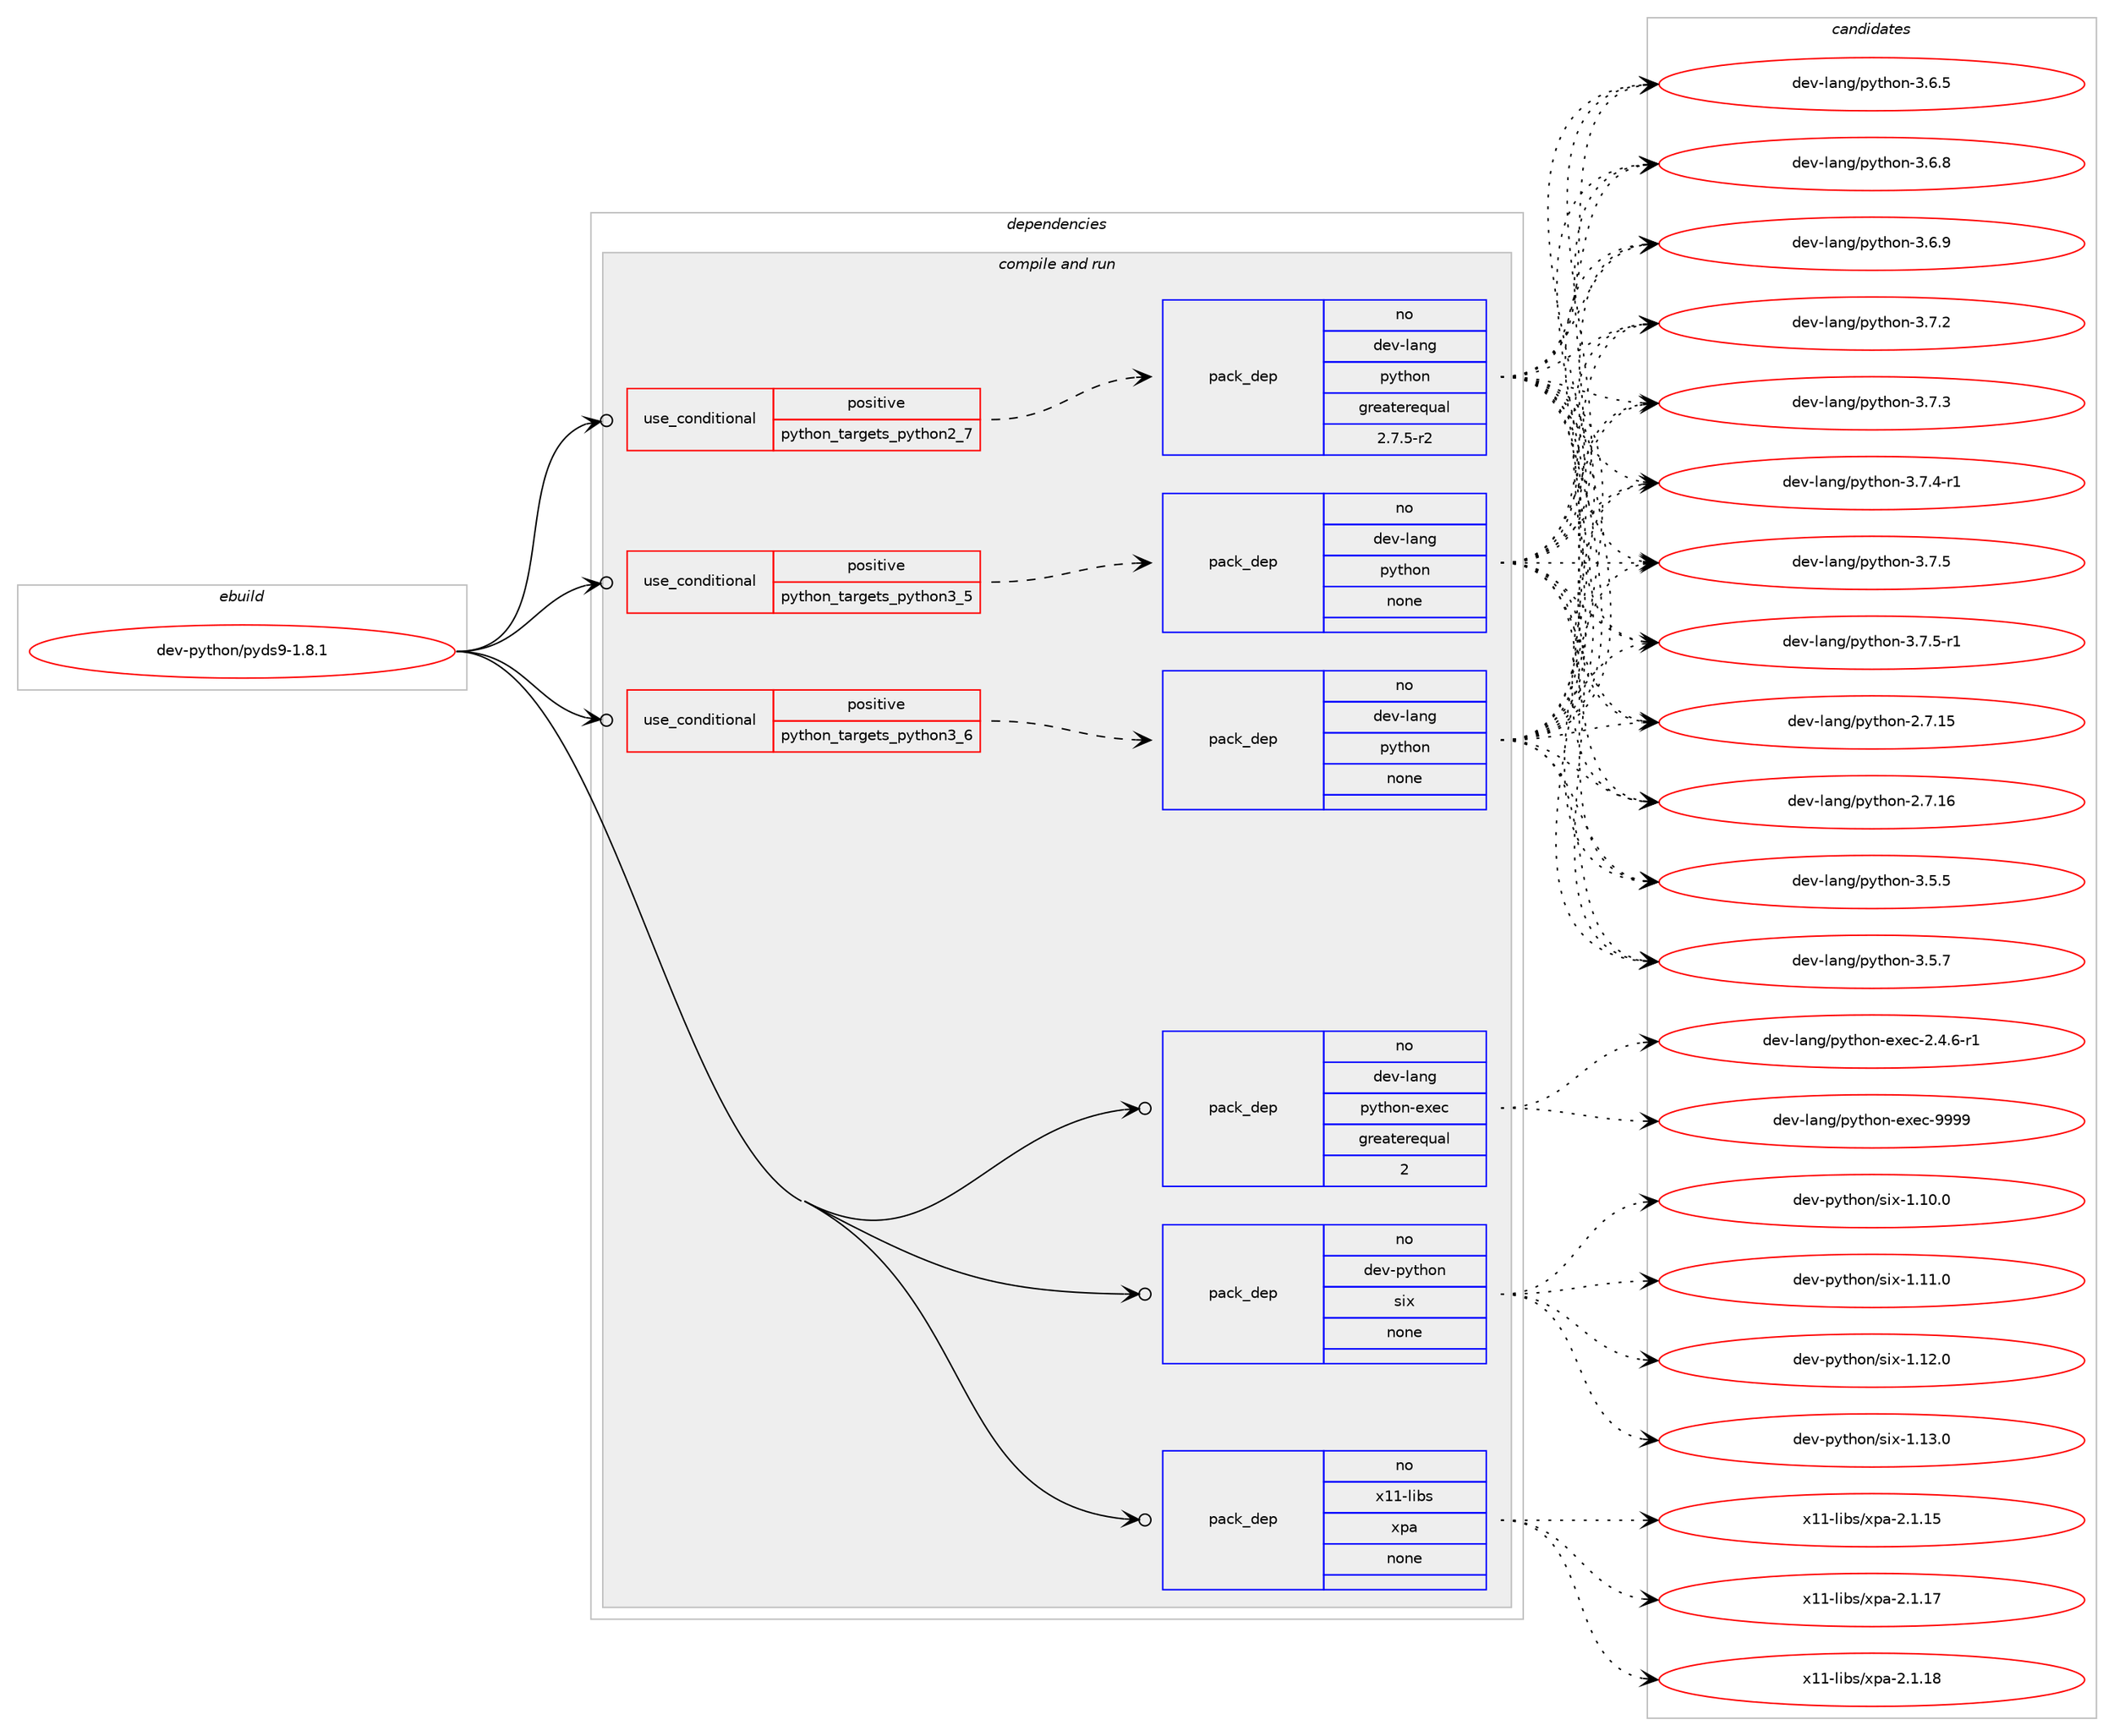 digraph prolog {

# *************
# Graph options
# *************

newrank=true;
concentrate=true;
compound=true;
graph [rankdir=LR,fontname=Helvetica,fontsize=10,ranksep=1.5];#, ranksep=2.5, nodesep=0.2];
edge  [arrowhead=vee];
node  [fontname=Helvetica,fontsize=10];

# **********
# The ebuild
# **********

subgraph cluster_leftcol {
color=gray;
rank=same;
label=<<i>ebuild</i>>;
id [label="dev-python/pyds9-1.8.1", color=red, width=4, href="../dev-python/pyds9-1.8.1.svg"];
}

# ****************
# The dependencies
# ****************

subgraph cluster_midcol {
color=gray;
label=<<i>dependencies</i>>;
subgraph cluster_compile {
fillcolor="#eeeeee";
style=filled;
label=<<i>compile</i>>;
}
subgraph cluster_compileandrun {
fillcolor="#eeeeee";
style=filled;
label=<<i>compile and run</i>>;
subgraph cond145714 {
dependency625403 [label=<<TABLE BORDER="0" CELLBORDER="1" CELLSPACING="0" CELLPADDING="4"><TR><TD ROWSPAN="3" CELLPADDING="10">use_conditional</TD></TR><TR><TD>positive</TD></TR><TR><TD>python_targets_python2_7</TD></TR></TABLE>>, shape=none, color=red];
subgraph pack467845 {
dependency625404 [label=<<TABLE BORDER="0" CELLBORDER="1" CELLSPACING="0" CELLPADDING="4" WIDTH="220"><TR><TD ROWSPAN="6" CELLPADDING="30">pack_dep</TD></TR><TR><TD WIDTH="110">no</TD></TR><TR><TD>dev-lang</TD></TR><TR><TD>python</TD></TR><TR><TD>greaterequal</TD></TR><TR><TD>2.7.5-r2</TD></TR></TABLE>>, shape=none, color=blue];
}
dependency625403:e -> dependency625404:w [weight=20,style="dashed",arrowhead="vee"];
}
id:e -> dependency625403:w [weight=20,style="solid",arrowhead="odotvee"];
subgraph cond145715 {
dependency625405 [label=<<TABLE BORDER="0" CELLBORDER="1" CELLSPACING="0" CELLPADDING="4"><TR><TD ROWSPAN="3" CELLPADDING="10">use_conditional</TD></TR><TR><TD>positive</TD></TR><TR><TD>python_targets_python3_5</TD></TR></TABLE>>, shape=none, color=red];
subgraph pack467846 {
dependency625406 [label=<<TABLE BORDER="0" CELLBORDER="1" CELLSPACING="0" CELLPADDING="4" WIDTH="220"><TR><TD ROWSPAN="6" CELLPADDING="30">pack_dep</TD></TR><TR><TD WIDTH="110">no</TD></TR><TR><TD>dev-lang</TD></TR><TR><TD>python</TD></TR><TR><TD>none</TD></TR><TR><TD></TD></TR></TABLE>>, shape=none, color=blue];
}
dependency625405:e -> dependency625406:w [weight=20,style="dashed",arrowhead="vee"];
}
id:e -> dependency625405:w [weight=20,style="solid",arrowhead="odotvee"];
subgraph cond145716 {
dependency625407 [label=<<TABLE BORDER="0" CELLBORDER="1" CELLSPACING="0" CELLPADDING="4"><TR><TD ROWSPAN="3" CELLPADDING="10">use_conditional</TD></TR><TR><TD>positive</TD></TR><TR><TD>python_targets_python3_6</TD></TR></TABLE>>, shape=none, color=red];
subgraph pack467847 {
dependency625408 [label=<<TABLE BORDER="0" CELLBORDER="1" CELLSPACING="0" CELLPADDING="4" WIDTH="220"><TR><TD ROWSPAN="6" CELLPADDING="30">pack_dep</TD></TR><TR><TD WIDTH="110">no</TD></TR><TR><TD>dev-lang</TD></TR><TR><TD>python</TD></TR><TR><TD>none</TD></TR><TR><TD></TD></TR></TABLE>>, shape=none, color=blue];
}
dependency625407:e -> dependency625408:w [weight=20,style="dashed",arrowhead="vee"];
}
id:e -> dependency625407:w [weight=20,style="solid",arrowhead="odotvee"];
subgraph pack467848 {
dependency625409 [label=<<TABLE BORDER="0" CELLBORDER="1" CELLSPACING="0" CELLPADDING="4" WIDTH="220"><TR><TD ROWSPAN="6" CELLPADDING="30">pack_dep</TD></TR><TR><TD WIDTH="110">no</TD></TR><TR><TD>dev-lang</TD></TR><TR><TD>python-exec</TD></TR><TR><TD>greaterequal</TD></TR><TR><TD>2</TD></TR></TABLE>>, shape=none, color=blue];
}
id:e -> dependency625409:w [weight=20,style="solid",arrowhead="odotvee"];
subgraph pack467849 {
dependency625410 [label=<<TABLE BORDER="0" CELLBORDER="1" CELLSPACING="0" CELLPADDING="4" WIDTH="220"><TR><TD ROWSPAN="6" CELLPADDING="30">pack_dep</TD></TR><TR><TD WIDTH="110">no</TD></TR><TR><TD>dev-python</TD></TR><TR><TD>six</TD></TR><TR><TD>none</TD></TR><TR><TD></TD></TR></TABLE>>, shape=none, color=blue];
}
id:e -> dependency625410:w [weight=20,style="solid",arrowhead="odotvee"];
subgraph pack467850 {
dependency625411 [label=<<TABLE BORDER="0" CELLBORDER="1" CELLSPACING="0" CELLPADDING="4" WIDTH="220"><TR><TD ROWSPAN="6" CELLPADDING="30">pack_dep</TD></TR><TR><TD WIDTH="110">no</TD></TR><TR><TD>x11-libs</TD></TR><TR><TD>xpa</TD></TR><TR><TD>none</TD></TR><TR><TD></TD></TR></TABLE>>, shape=none, color=blue];
}
id:e -> dependency625411:w [weight=20,style="solid",arrowhead="odotvee"];
}
subgraph cluster_run {
fillcolor="#eeeeee";
style=filled;
label=<<i>run</i>>;
}
}

# **************
# The candidates
# **************

subgraph cluster_choices {
rank=same;
color=gray;
label=<<i>candidates</i>>;

subgraph choice467845 {
color=black;
nodesep=1;
choice10010111845108971101034711212111610411111045504655464953 [label="dev-lang/python-2.7.15", color=red, width=4,href="../dev-lang/python-2.7.15.svg"];
choice10010111845108971101034711212111610411111045504655464954 [label="dev-lang/python-2.7.16", color=red, width=4,href="../dev-lang/python-2.7.16.svg"];
choice100101118451089711010347112121116104111110455146534653 [label="dev-lang/python-3.5.5", color=red, width=4,href="../dev-lang/python-3.5.5.svg"];
choice100101118451089711010347112121116104111110455146534655 [label="dev-lang/python-3.5.7", color=red, width=4,href="../dev-lang/python-3.5.7.svg"];
choice100101118451089711010347112121116104111110455146544653 [label="dev-lang/python-3.6.5", color=red, width=4,href="../dev-lang/python-3.6.5.svg"];
choice100101118451089711010347112121116104111110455146544656 [label="dev-lang/python-3.6.8", color=red, width=4,href="../dev-lang/python-3.6.8.svg"];
choice100101118451089711010347112121116104111110455146544657 [label="dev-lang/python-3.6.9", color=red, width=4,href="../dev-lang/python-3.6.9.svg"];
choice100101118451089711010347112121116104111110455146554650 [label="dev-lang/python-3.7.2", color=red, width=4,href="../dev-lang/python-3.7.2.svg"];
choice100101118451089711010347112121116104111110455146554651 [label="dev-lang/python-3.7.3", color=red, width=4,href="../dev-lang/python-3.7.3.svg"];
choice1001011184510897110103471121211161041111104551465546524511449 [label="dev-lang/python-3.7.4-r1", color=red, width=4,href="../dev-lang/python-3.7.4-r1.svg"];
choice100101118451089711010347112121116104111110455146554653 [label="dev-lang/python-3.7.5", color=red, width=4,href="../dev-lang/python-3.7.5.svg"];
choice1001011184510897110103471121211161041111104551465546534511449 [label="dev-lang/python-3.7.5-r1", color=red, width=4,href="../dev-lang/python-3.7.5-r1.svg"];
dependency625404:e -> choice10010111845108971101034711212111610411111045504655464953:w [style=dotted,weight="100"];
dependency625404:e -> choice10010111845108971101034711212111610411111045504655464954:w [style=dotted,weight="100"];
dependency625404:e -> choice100101118451089711010347112121116104111110455146534653:w [style=dotted,weight="100"];
dependency625404:e -> choice100101118451089711010347112121116104111110455146534655:w [style=dotted,weight="100"];
dependency625404:e -> choice100101118451089711010347112121116104111110455146544653:w [style=dotted,weight="100"];
dependency625404:e -> choice100101118451089711010347112121116104111110455146544656:w [style=dotted,weight="100"];
dependency625404:e -> choice100101118451089711010347112121116104111110455146544657:w [style=dotted,weight="100"];
dependency625404:e -> choice100101118451089711010347112121116104111110455146554650:w [style=dotted,weight="100"];
dependency625404:e -> choice100101118451089711010347112121116104111110455146554651:w [style=dotted,weight="100"];
dependency625404:e -> choice1001011184510897110103471121211161041111104551465546524511449:w [style=dotted,weight="100"];
dependency625404:e -> choice100101118451089711010347112121116104111110455146554653:w [style=dotted,weight="100"];
dependency625404:e -> choice1001011184510897110103471121211161041111104551465546534511449:w [style=dotted,weight="100"];
}
subgraph choice467846 {
color=black;
nodesep=1;
choice10010111845108971101034711212111610411111045504655464953 [label="dev-lang/python-2.7.15", color=red, width=4,href="../dev-lang/python-2.7.15.svg"];
choice10010111845108971101034711212111610411111045504655464954 [label="dev-lang/python-2.7.16", color=red, width=4,href="../dev-lang/python-2.7.16.svg"];
choice100101118451089711010347112121116104111110455146534653 [label="dev-lang/python-3.5.5", color=red, width=4,href="../dev-lang/python-3.5.5.svg"];
choice100101118451089711010347112121116104111110455146534655 [label="dev-lang/python-3.5.7", color=red, width=4,href="../dev-lang/python-3.5.7.svg"];
choice100101118451089711010347112121116104111110455146544653 [label="dev-lang/python-3.6.5", color=red, width=4,href="../dev-lang/python-3.6.5.svg"];
choice100101118451089711010347112121116104111110455146544656 [label="dev-lang/python-3.6.8", color=red, width=4,href="../dev-lang/python-3.6.8.svg"];
choice100101118451089711010347112121116104111110455146544657 [label="dev-lang/python-3.6.9", color=red, width=4,href="../dev-lang/python-3.6.9.svg"];
choice100101118451089711010347112121116104111110455146554650 [label="dev-lang/python-3.7.2", color=red, width=4,href="../dev-lang/python-3.7.2.svg"];
choice100101118451089711010347112121116104111110455146554651 [label="dev-lang/python-3.7.3", color=red, width=4,href="../dev-lang/python-3.7.3.svg"];
choice1001011184510897110103471121211161041111104551465546524511449 [label="dev-lang/python-3.7.4-r1", color=red, width=4,href="../dev-lang/python-3.7.4-r1.svg"];
choice100101118451089711010347112121116104111110455146554653 [label="dev-lang/python-3.7.5", color=red, width=4,href="../dev-lang/python-3.7.5.svg"];
choice1001011184510897110103471121211161041111104551465546534511449 [label="dev-lang/python-3.7.5-r1", color=red, width=4,href="../dev-lang/python-3.7.5-r1.svg"];
dependency625406:e -> choice10010111845108971101034711212111610411111045504655464953:w [style=dotted,weight="100"];
dependency625406:e -> choice10010111845108971101034711212111610411111045504655464954:w [style=dotted,weight="100"];
dependency625406:e -> choice100101118451089711010347112121116104111110455146534653:w [style=dotted,weight="100"];
dependency625406:e -> choice100101118451089711010347112121116104111110455146534655:w [style=dotted,weight="100"];
dependency625406:e -> choice100101118451089711010347112121116104111110455146544653:w [style=dotted,weight="100"];
dependency625406:e -> choice100101118451089711010347112121116104111110455146544656:w [style=dotted,weight="100"];
dependency625406:e -> choice100101118451089711010347112121116104111110455146544657:w [style=dotted,weight="100"];
dependency625406:e -> choice100101118451089711010347112121116104111110455146554650:w [style=dotted,weight="100"];
dependency625406:e -> choice100101118451089711010347112121116104111110455146554651:w [style=dotted,weight="100"];
dependency625406:e -> choice1001011184510897110103471121211161041111104551465546524511449:w [style=dotted,weight="100"];
dependency625406:e -> choice100101118451089711010347112121116104111110455146554653:w [style=dotted,weight="100"];
dependency625406:e -> choice1001011184510897110103471121211161041111104551465546534511449:w [style=dotted,weight="100"];
}
subgraph choice467847 {
color=black;
nodesep=1;
choice10010111845108971101034711212111610411111045504655464953 [label="dev-lang/python-2.7.15", color=red, width=4,href="../dev-lang/python-2.7.15.svg"];
choice10010111845108971101034711212111610411111045504655464954 [label="dev-lang/python-2.7.16", color=red, width=4,href="../dev-lang/python-2.7.16.svg"];
choice100101118451089711010347112121116104111110455146534653 [label="dev-lang/python-3.5.5", color=red, width=4,href="../dev-lang/python-3.5.5.svg"];
choice100101118451089711010347112121116104111110455146534655 [label="dev-lang/python-3.5.7", color=red, width=4,href="../dev-lang/python-3.5.7.svg"];
choice100101118451089711010347112121116104111110455146544653 [label="dev-lang/python-3.6.5", color=red, width=4,href="../dev-lang/python-3.6.5.svg"];
choice100101118451089711010347112121116104111110455146544656 [label="dev-lang/python-3.6.8", color=red, width=4,href="../dev-lang/python-3.6.8.svg"];
choice100101118451089711010347112121116104111110455146544657 [label="dev-lang/python-3.6.9", color=red, width=4,href="../dev-lang/python-3.6.9.svg"];
choice100101118451089711010347112121116104111110455146554650 [label="dev-lang/python-3.7.2", color=red, width=4,href="../dev-lang/python-3.7.2.svg"];
choice100101118451089711010347112121116104111110455146554651 [label="dev-lang/python-3.7.3", color=red, width=4,href="../dev-lang/python-3.7.3.svg"];
choice1001011184510897110103471121211161041111104551465546524511449 [label="dev-lang/python-3.7.4-r1", color=red, width=4,href="../dev-lang/python-3.7.4-r1.svg"];
choice100101118451089711010347112121116104111110455146554653 [label="dev-lang/python-3.7.5", color=red, width=4,href="../dev-lang/python-3.7.5.svg"];
choice1001011184510897110103471121211161041111104551465546534511449 [label="dev-lang/python-3.7.5-r1", color=red, width=4,href="../dev-lang/python-3.7.5-r1.svg"];
dependency625408:e -> choice10010111845108971101034711212111610411111045504655464953:w [style=dotted,weight="100"];
dependency625408:e -> choice10010111845108971101034711212111610411111045504655464954:w [style=dotted,weight="100"];
dependency625408:e -> choice100101118451089711010347112121116104111110455146534653:w [style=dotted,weight="100"];
dependency625408:e -> choice100101118451089711010347112121116104111110455146534655:w [style=dotted,weight="100"];
dependency625408:e -> choice100101118451089711010347112121116104111110455146544653:w [style=dotted,weight="100"];
dependency625408:e -> choice100101118451089711010347112121116104111110455146544656:w [style=dotted,weight="100"];
dependency625408:e -> choice100101118451089711010347112121116104111110455146544657:w [style=dotted,weight="100"];
dependency625408:e -> choice100101118451089711010347112121116104111110455146554650:w [style=dotted,weight="100"];
dependency625408:e -> choice100101118451089711010347112121116104111110455146554651:w [style=dotted,weight="100"];
dependency625408:e -> choice1001011184510897110103471121211161041111104551465546524511449:w [style=dotted,weight="100"];
dependency625408:e -> choice100101118451089711010347112121116104111110455146554653:w [style=dotted,weight="100"];
dependency625408:e -> choice1001011184510897110103471121211161041111104551465546534511449:w [style=dotted,weight="100"];
}
subgraph choice467848 {
color=black;
nodesep=1;
choice10010111845108971101034711212111610411111045101120101994550465246544511449 [label="dev-lang/python-exec-2.4.6-r1", color=red, width=4,href="../dev-lang/python-exec-2.4.6-r1.svg"];
choice10010111845108971101034711212111610411111045101120101994557575757 [label="dev-lang/python-exec-9999", color=red, width=4,href="../dev-lang/python-exec-9999.svg"];
dependency625409:e -> choice10010111845108971101034711212111610411111045101120101994550465246544511449:w [style=dotted,weight="100"];
dependency625409:e -> choice10010111845108971101034711212111610411111045101120101994557575757:w [style=dotted,weight="100"];
}
subgraph choice467849 {
color=black;
nodesep=1;
choice100101118451121211161041111104711510512045494649484648 [label="dev-python/six-1.10.0", color=red, width=4,href="../dev-python/six-1.10.0.svg"];
choice100101118451121211161041111104711510512045494649494648 [label="dev-python/six-1.11.0", color=red, width=4,href="../dev-python/six-1.11.0.svg"];
choice100101118451121211161041111104711510512045494649504648 [label="dev-python/six-1.12.0", color=red, width=4,href="../dev-python/six-1.12.0.svg"];
choice100101118451121211161041111104711510512045494649514648 [label="dev-python/six-1.13.0", color=red, width=4,href="../dev-python/six-1.13.0.svg"];
dependency625410:e -> choice100101118451121211161041111104711510512045494649484648:w [style=dotted,weight="100"];
dependency625410:e -> choice100101118451121211161041111104711510512045494649494648:w [style=dotted,weight="100"];
dependency625410:e -> choice100101118451121211161041111104711510512045494649504648:w [style=dotted,weight="100"];
dependency625410:e -> choice100101118451121211161041111104711510512045494649514648:w [style=dotted,weight="100"];
}
subgraph choice467850 {
color=black;
nodesep=1;
choice12049494510810598115471201129745504649464953 [label="x11-libs/xpa-2.1.15", color=red, width=4,href="../x11-libs/xpa-2.1.15.svg"];
choice12049494510810598115471201129745504649464955 [label="x11-libs/xpa-2.1.17", color=red, width=4,href="../x11-libs/xpa-2.1.17.svg"];
choice12049494510810598115471201129745504649464956 [label="x11-libs/xpa-2.1.18", color=red, width=4,href="../x11-libs/xpa-2.1.18.svg"];
dependency625411:e -> choice12049494510810598115471201129745504649464953:w [style=dotted,weight="100"];
dependency625411:e -> choice12049494510810598115471201129745504649464955:w [style=dotted,weight="100"];
dependency625411:e -> choice12049494510810598115471201129745504649464956:w [style=dotted,weight="100"];
}
}

}
